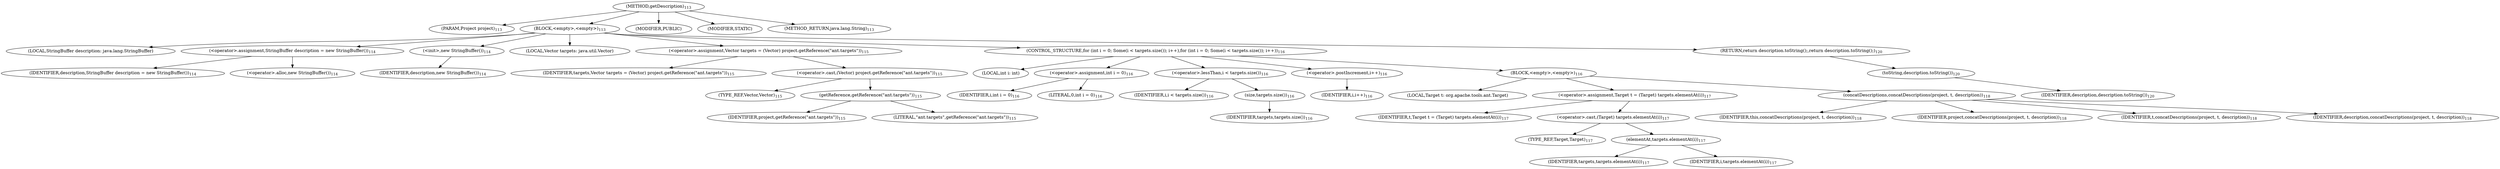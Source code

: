 digraph "getDescription" {  
"53" [label = <(METHOD,getDescription)<SUB>113</SUB>> ]
"54" [label = <(PARAM,Project project)<SUB>113</SUB>> ]
"55" [label = <(BLOCK,&lt;empty&gt;,&lt;empty&gt;)<SUB>113</SUB>> ]
"8" [label = <(LOCAL,StringBuffer description: java.lang.StringBuffer)> ]
"56" [label = <(&lt;operator&gt;.assignment,StringBuffer description = new StringBuffer())<SUB>114</SUB>> ]
"57" [label = <(IDENTIFIER,description,StringBuffer description = new StringBuffer())<SUB>114</SUB>> ]
"58" [label = <(&lt;operator&gt;.alloc,new StringBuffer())<SUB>114</SUB>> ]
"59" [label = <(&lt;init&gt;,new StringBuffer())<SUB>114</SUB>> ]
"7" [label = <(IDENTIFIER,description,new StringBuffer())<SUB>114</SUB>> ]
"60" [label = <(LOCAL,Vector targets: java.util.Vector)> ]
"61" [label = <(&lt;operator&gt;.assignment,Vector targets = (Vector) project.getReference(&quot;ant.targets&quot;))<SUB>115</SUB>> ]
"62" [label = <(IDENTIFIER,targets,Vector targets = (Vector) project.getReference(&quot;ant.targets&quot;))<SUB>115</SUB>> ]
"63" [label = <(&lt;operator&gt;.cast,(Vector) project.getReference(&quot;ant.targets&quot;))<SUB>115</SUB>> ]
"64" [label = <(TYPE_REF,Vector,Vector)<SUB>115</SUB>> ]
"65" [label = <(getReference,getReference(&quot;ant.targets&quot;))<SUB>115</SUB>> ]
"66" [label = <(IDENTIFIER,project,getReference(&quot;ant.targets&quot;))<SUB>115</SUB>> ]
"67" [label = <(LITERAL,&quot;ant.targets&quot;,getReference(&quot;ant.targets&quot;))<SUB>115</SUB>> ]
"68" [label = <(CONTROL_STRUCTURE,for (int i = 0; Some(i &lt; targets.size()); i++),for (int i = 0; Some(i &lt; targets.size()); i++))<SUB>116</SUB>> ]
"69" [label = <(LOCAL,int i: int)> ]
"70" [label = <(&lt;operator&gt;.assignment,int i = 0)<SUB>116</SUB>> ]
"71" [label = <(IDENTIFIER,i,int i = 0)<SUB>116</SUB>> ]
"72" [label = <(LITERAL,0,int i = 0)<SUB>116</SUB>> ]
"73" [label = <(&lt;operator&gt;.lessThan,i &lt; targets.size())<SUB>116</SUB>> ]
"74" [label = <(IDENTIFIER,i,i &lt; targets.size())<SUB>116</SUB>> ]
"75" [label = <(size,targets.size())<SUB>116</SUB>> ]
"76" [label = <(IDENTIFIER,targets,targets.size())<SUB>116</SUB>> ]
"77" [label = <(&lt;operator&gt;.postIncrement,i++)<SUB>116</SUB>> ]
"78" [label = <(IDENTIFIER,i,i++)<SUB>116</SUB>> ]
"79" [label = <(BLOCK,&lt;empty&gt;,&lt;empty&gt;)<SUB>116</SUB>> ]
"80" [label = <(LOCAL,Target t: org.apache.tools.ant.Target)> ]
"81" [label = <(&lt;operator&gt;.assignment,Target t = (Target) targets.elementAt(i))<SUB>117</SUB>> ]
"82" [label = <(IDENTIFIER,t,Target t = (Target) targets.elementAt(i))<SUB>117</SUB>> ]
"83" [label = <(&lt;operator&gt;.cast,(Target) targets.elementAt(i))<SUB>117</SUB>> ]
"84" [label = <(TYPE_REF,Target,Target)<SUB>117</SUB>> ]
"85" [label = <(elementAt,targets.elementAt(i))<SUB>117</SUB>> ]
"86" [label = <(IDENTIFIER,targets,targets.elementAt(i))<SUB>117</SUB>> ]
"87" [label = <(IDENTIFIER,i,targets.elementAt(i))<SUB>117</SUB>> ]
"88" [label = <(concatDescriptions,concatDescriptions(project, t, description))<SUB>118</SUB>> ]
"89" [label = <(IDENTIFIER,this,concatDescriptions(project, t, description))<SUB>118</SUB>> ]
"90" [label = <(IDENTIFIER,project,concatDescriptions(project, t, description))<SUB>118</SUB>> ]
"91" [label = <(IDENTIFIER,t,concatDescriptions(project, t, description))<SUB>118</SUB>> ]
"92" [label = <(IDENTIFIER,description,concatDescriptions(project, t, description))<SUB>118</SUB>> ]
"93" [label = <(RETURN,return description.toString();,return description.toString();)<SUB>120</SUB>> ]
"94" [label = <(toString,description.toString())<SUB>120</SUB>> ]
"95" [label = <(IDENTIFIER,description,description.toString())<SUB>120</SUB>> ]
"96" [label = <(MODIFIER,PUBLIC)> ]
"97" [label = <(MODIFIER,STATIC)> ]
"98" [label = <(METHOD_RETURN,java.lang.String)<SUB>113</SUB>> ]
  "53" -> "54" 
  "53" -> "55" 
  "53" -> "96" 
  "53" -> "97" 
  "53" -> "98" 
  "55" -> "8" 
  "55" -> "56" 
  "55" -> "59" 
  "55" -> "60" 
  "55" -> "61" 
  "55" -> "68" 
  "55" -> "93" 
  "56" -> "57" 
  "56" -> "58" 
  "59" -> "7" 
  "61" -> "62" 
  "61" -> "63" 
  "63" -> "64" 
  "63" -> "65" 
  "65" -> "66" 
  "65" -> "67" 
  "68" -> "69" 
  "68" -> "70" 
  "68" -> "73" 
  "68" -> "77" 
  "68" -> "79" 
  "70" -> "71" 
  "70" -> "72" 
  "73" -> "74" 
  "73" -> "75" 
  "75" -> "76" 
  "77" -> "78" 
  "79" -> "80" 
  "79" -> "81" 
  "79" -> "88" 
  "81" -> "82" 
  "81" -> "83" 
  "83" -> "84" 
  "83" -> "85" 
  "85" -> "86" 
  "85" -> "87" 
  "88" -> "89" 
  "88" -> "90" 
  "88" -> "91" 
  "88" -> "92" 
  "93" -> "94" 
  "94" -> "95" 
}
